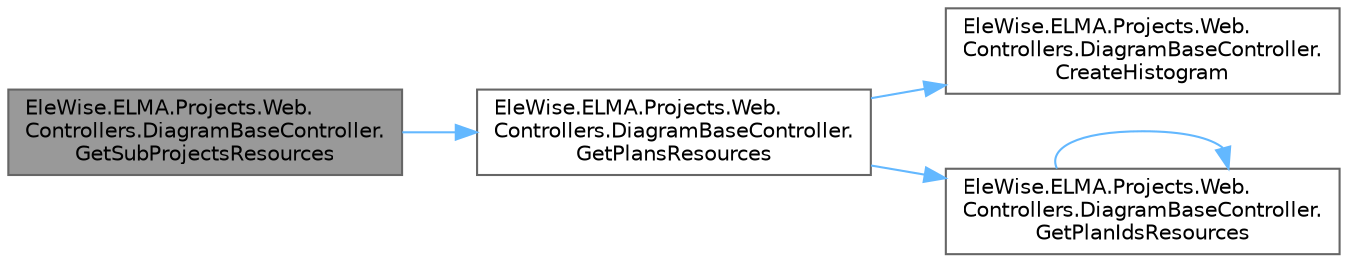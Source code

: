 digraph "EleWise.ELMA.Projects.Web.Controllers.DiagramBaseController.GetSubProjectsResources"
{
 // LATEX_PDF_SIZE
  bgcolor="transparent";
  edge [fontname=Helvetica,fontsize=10,labelfontname=Helvetica,labelfontsize=10];
  node [fontname=Helvetica,fontsize=10,shape=box,height=0.2,width=0.4];
  rankdir="LR";
  Node1 [id="Node000001",label="EleWise.ELMA.Projects.Web.\lControllers.DiagramBaseController.\lGetSubProjectsResources",height=0.2,width=0.4,color="gray40", fillcolor="grey60", style="filled", fontcolor="black",tooltip="Сформировать ресурсы вложенного проекта"];
  Node1 -> Node2 [id="edge1_Node000001_Node000002",color="steelblue1",style="solid",tooltip=" "];
  Node2 [id="Node000002",label="EleWise.ELMA.Projects.Web.\lControllers.DiagramBaseController.\lGetPlansResources",height=0.2,width=0.4,color="grey40", fillcolor="white", style="filled",URL="$class_ele_wise_1_1_e_l_m_a_1_1_projects_1_1_web_1_1_controllers_1_1_diagram_base_controller.html#a85c1efb59907f0ea27733f60774de902",tooltip="Получить ресурсы плана проекта"];
  Node2 -> Node3 [id="edge2_Node000002_Node000003",color="steelblue1",style="solid",tooltip=" "];
  Node3 [id="Node000003",label="EleWise.ELMA.Projects.Web.\lControllers.DiagramBaseController.\lCreateHistogram",height=0.2,width=0.4,color="grey40", fillcolor="white", style="filled",URL="$class_ele_wise_1_1_e_l_m_a_1_1_projects_1_1_web_1_1_controllers_1_1_diagram_base_controller.html#ac208d7a20731f9119443efac448b732e",tooltip="Формирования данных для гистограмы"];
  Node2 -> Node4 [id="edge3_Node000002_Node000004",color="steelblue1",style="solid",tooltip=" "];
  Node4 [id="Node000004",label="EleWise.ELMA.Projects.Web.\lControllers.DiagramBaseController.\lGetPlanIdsResources",height=0.2,width=0.4,color="grey40", fillcolor="white", style="filled",URL="$class_ele_wise_1_1_e_l_m_a_1_1_projects_1_1_web_1_1_controllers_1_1_diagram_base_controller.html#ad1b79193ea1a609128fff879ed1f609c",tooltip="Получить список планов проекта и их уровнями с соответствием вровнем вложенности"];
  Node4 -> Node4 [id="edge4_Node000004_Node000004",color="steelblue1",style="solid",tooltip=" "];
}
